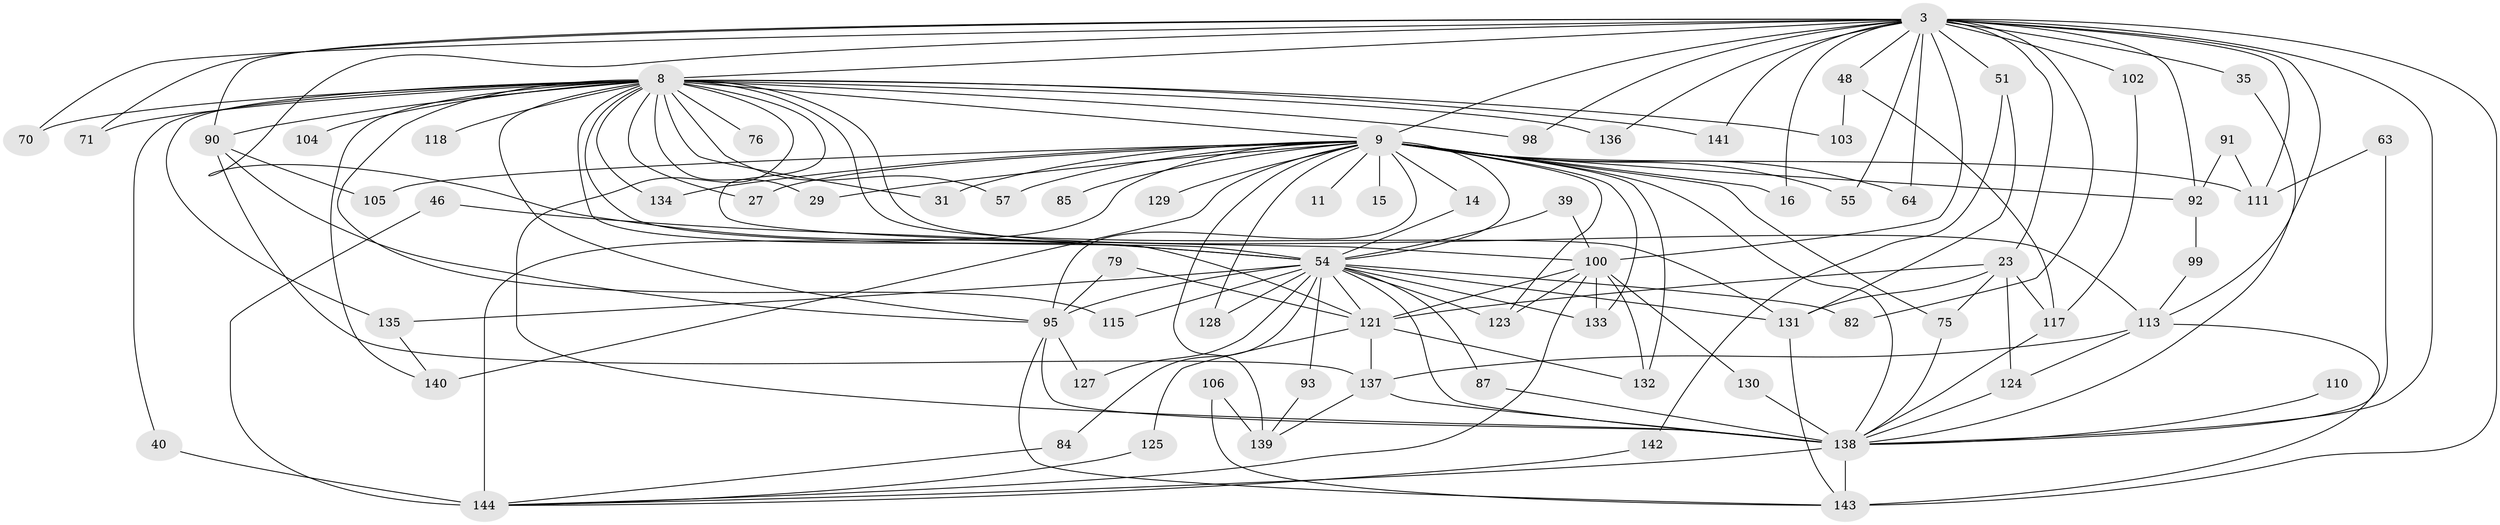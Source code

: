 // original degree distribution, {24: 0.006944444444444444, 30: 0.013888888888888888, 25: 0.006944444444444444, 15: 0.006944444444444444, 16: 0.006944444444444444, 23: 0.006944444444444444, 28: 0.006944444444444444, 27: 0.006944444444444444, 17: 0.006944444444444444, 2: 0.5486111111111112, 4: 0.1111111111111111, 10: 0.006944444444444444, 8: 0.013888888888888888, 5: 0.034722222222222224, 6: 0.020833333333333332, 7: 0.027777777777777776, 3: 0.16666666666666666}
// Generated by graph-tools (version 1.1) at 2025/45/03/09/25 04:45:00]
// undirected, 72 vertices, 153 edges
graph export_dot {
graph [start="1"]
  node [color=gray90,style=filled];
  3 [super="+1"];
  8 [super="+2"];
  9 [super="+4"];
  11;
  14;
  15;
  16;
  23;
  27;
  29;
  31;
  35;
  39;
  40;
  46;
  48;
  51;
  54 [super="+53+10"];
  55;
  57;
  63;
  64;
  70;
  71;
  75 [super="+32"];
  76;
  79;
  82;
  84;
  85;
  87;
  90 [super="+88"];
  91;
  92 [super="+21"];
  93;
  95 [super="+60+69+59+58+94"];
  98;
  99;
  100 [super="+47+41+78+33"];
  102;
  103;
  104;
  105;
  106;
  110;
  111 [super="+101"];
  113 [super="+22"];
  115 [super="+62"];
  117 [super="+67"];
  118;
  121 [super="+116+86"];
  123 [super="+25+122"];
  124 [super="+38"];
  125;
  127 [super="+44"];
  128;
  129;
  130;
  131 [super="+114"];
  132 [super="+108"];
  133 [super="+43"];
  134;
  135 [super="+96+126"];
  136;
  137 [super="+120"];
  138 [super="+68+119+77+112+6"];
  139 [super="+80"];
  140 [super="+74"];
  141;
  142;
  143 [super="+107+34+66+109"];
  144 [super="+20+36"];
  3 -- 8 [weight=4];
  3 -- 9 [weight=4];
  3 -- 23;
  3 -- 35;
  3 -- 48 [weight=2];
  3 -- 51 [weight=2];
  3 -- 92 [weight=2];
  3 -- 102;
  3 -- 111 [weight=2];
  3 -- 64;
  3 -- 136;
  3 -- 70;
  3 -- 141;
  3 -- 71;
  3 -- 16;
  3 -- 82;
  3 -- 98;
  3 -- 55;
  3 -- 113;
  3 -- 54 [weight=5];
  3 -- 100 [weight=4];
  3 -- 90;
  3 -- 143 [weight=4];
  3 -- 138 [weight=4];
  8 -- 9 [weight=4];
  8 -- 27;
  8 -- 57;
  8 -- 70;
  8 -- 76 [weight=2];
  8 -- 98;
  8 -- 103;
  8 -- 104 [weight=2];
  8 -- 118 [weight=2];
  8 -- 121 [weight=3];
  8 -- 134;
  8 -- 115;
  8 -- 136;
  8 -- 141;
  8 -- 71;
  8 -- 90 [weight=2];
  8 -- 29;
  8 -- 31;
  8 -- 100 [weight=2];
  8 -- 40;
  8 -- 113 [weight=2];
  8 -- 140;
  8 -- 54 [weight=4];
  8 -- 95 [weight=5];
  8 -- 135 [weight=2];
  8 -- 138 [weight=7];
  8 -- 131;
  9 -- 11 [weight=2];
  9 -- 14;
  9 -- 15 [weight=2];
  9 -- 27;
  9 -- 57;
  9 -- 64;
  9 -- 75;
  9 -- 85 [weight=2];
  9 -- 129 [weight=2];
  9 -- 139 [weight=2];
  9 -- 140 [weight=3];
  9 -- 144 [weight=4];
  9 -- 128;
  9 -- 134;
  9 -- 16;
  9 -- 29;
  9 -- 31;
  9 -- 105;
  9 -- 55;
  9 -- 92;
  9 -- 111;
  9 -- 123 [weight=2];
  9 -- 133;
  9 -- 54 [weight=5];
  9 -- 138 [weight=5];
  9 -- 132;
  9 -- 95 [weight=2];
  14 -- 54;
  23 -- 117 [weight=2];
  23 -- 131;
  23 -- 121;
  23 -- 124;
  23 -- 75;
  35 -- 138;
  39 -- 54;
  39 -- 100;
  40 -- 144;
  46 -- 144;
  46 -- 54;
  48 -- 103;
  48 -- 117;
  51 -- 142;
  51 -- 131;
  54 -- 93;
  54 -- 128;
  54 -- 133;
  54 -- 82;
  54 -- 84;
  54 -- 87;
  54 -- 123;
  54 -- 115 [weight=2];
  54 -- 121 [weight=2];
  54 -- 127 [weight=2];
  54 -- 135;
  54 -- 95 [weight=3];
  54 -- 138 [weight=6];
  54 -- 131;
  63 -- 111;
  63 -- 138;
  75 -- 138;
  79 -- 121;
  79 -- 95;
  84 -- 144;
  87 -- 138;
  90 -- 137;
  90 -- 105;
  90 -- 95;
  91 -- 92;
  91 -- 111;
  92 -- 99;
  93 -- 139;
  95 -- 127;
  95 -- 143 [weight=3];
  95 -- 138 [weight=2];
  99 -- 113;
  100 -- 130;
  100 -- 121;
  100 -- 123 [weight=2];
  100 -- 144;
  100 -- 132;
  100 -- 133;
  102 -- 117;
  106 -- 139;
  106 -- 143;
  110 -- 138 [weight=2];
  113 -- 124;
  113 -- 143;
  113 -- 137;
  117 -- 138;
  121 -- 125;
  121 -- 132;
  121 -- 137;
  124 -- 138;
  125 -- 144;
  130 -- 138;
  131 -- 143;
  135 -- 140;
  137 -- 138;
  137 -- 139;
  138 -- 144;
  138 -- 143 [weight=4];
  142 -- 144;
}
